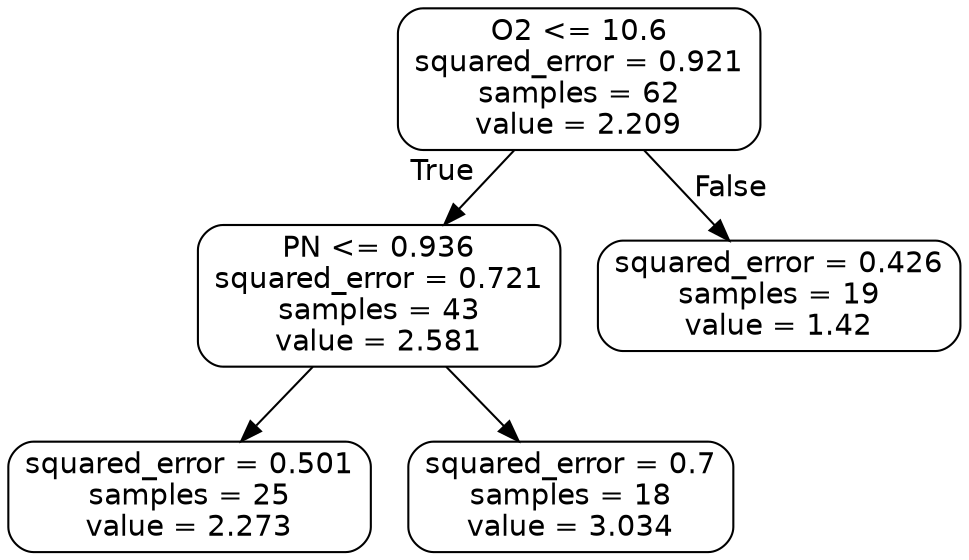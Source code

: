 digraph Tree {
node [shape=box, style="rounded", color="black", fontname="helvetica"] ;
edge [fontname="helvetica"] ;
0 [label="O2 <= 10.6\nsquared_error = 0.921\nsamples = 62\nvalue = 2.209"] ;
1 [label="PN <= 0.936\nsquared_error = 0.721\nsamples = 43\nvalue = 2.581"] ;
0 -> 1 [labeldistance=2.5, labelangle=45, headlabel="True"] ;
2 [label="squared_error = 0.501\nsamples = 25\nvalue = 2.273"] ;
1 -> 2 ;
3 [label="squared_error = 0.7\nsamples = 18\nvalue = 3.034"] ;
1 -> 3 ;
4 [label="squared_error = 0.426\nsamples = 19\nvalue = 1.42"] ;
0 -> 4 [labeldistance=2.5, labelangle=-45, headlabel="False"] ;
}
